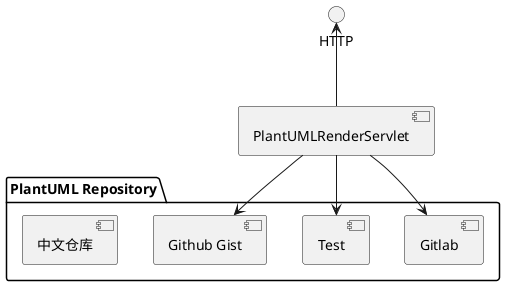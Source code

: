 @startuml

package "PlantUML Repository" {
    [Gitlab]
    [Test]
    [Github Gist]
    [中文仓库]
}

[PlantUMLRenderServlet] --> [Gitlab]
[PlantUMLRenderServlet] --> [Test]
[PlantUMLRenderServlet] --> [Github Gist]

HTTP <-- [PlantUMLRenderServlet]

@enduml
